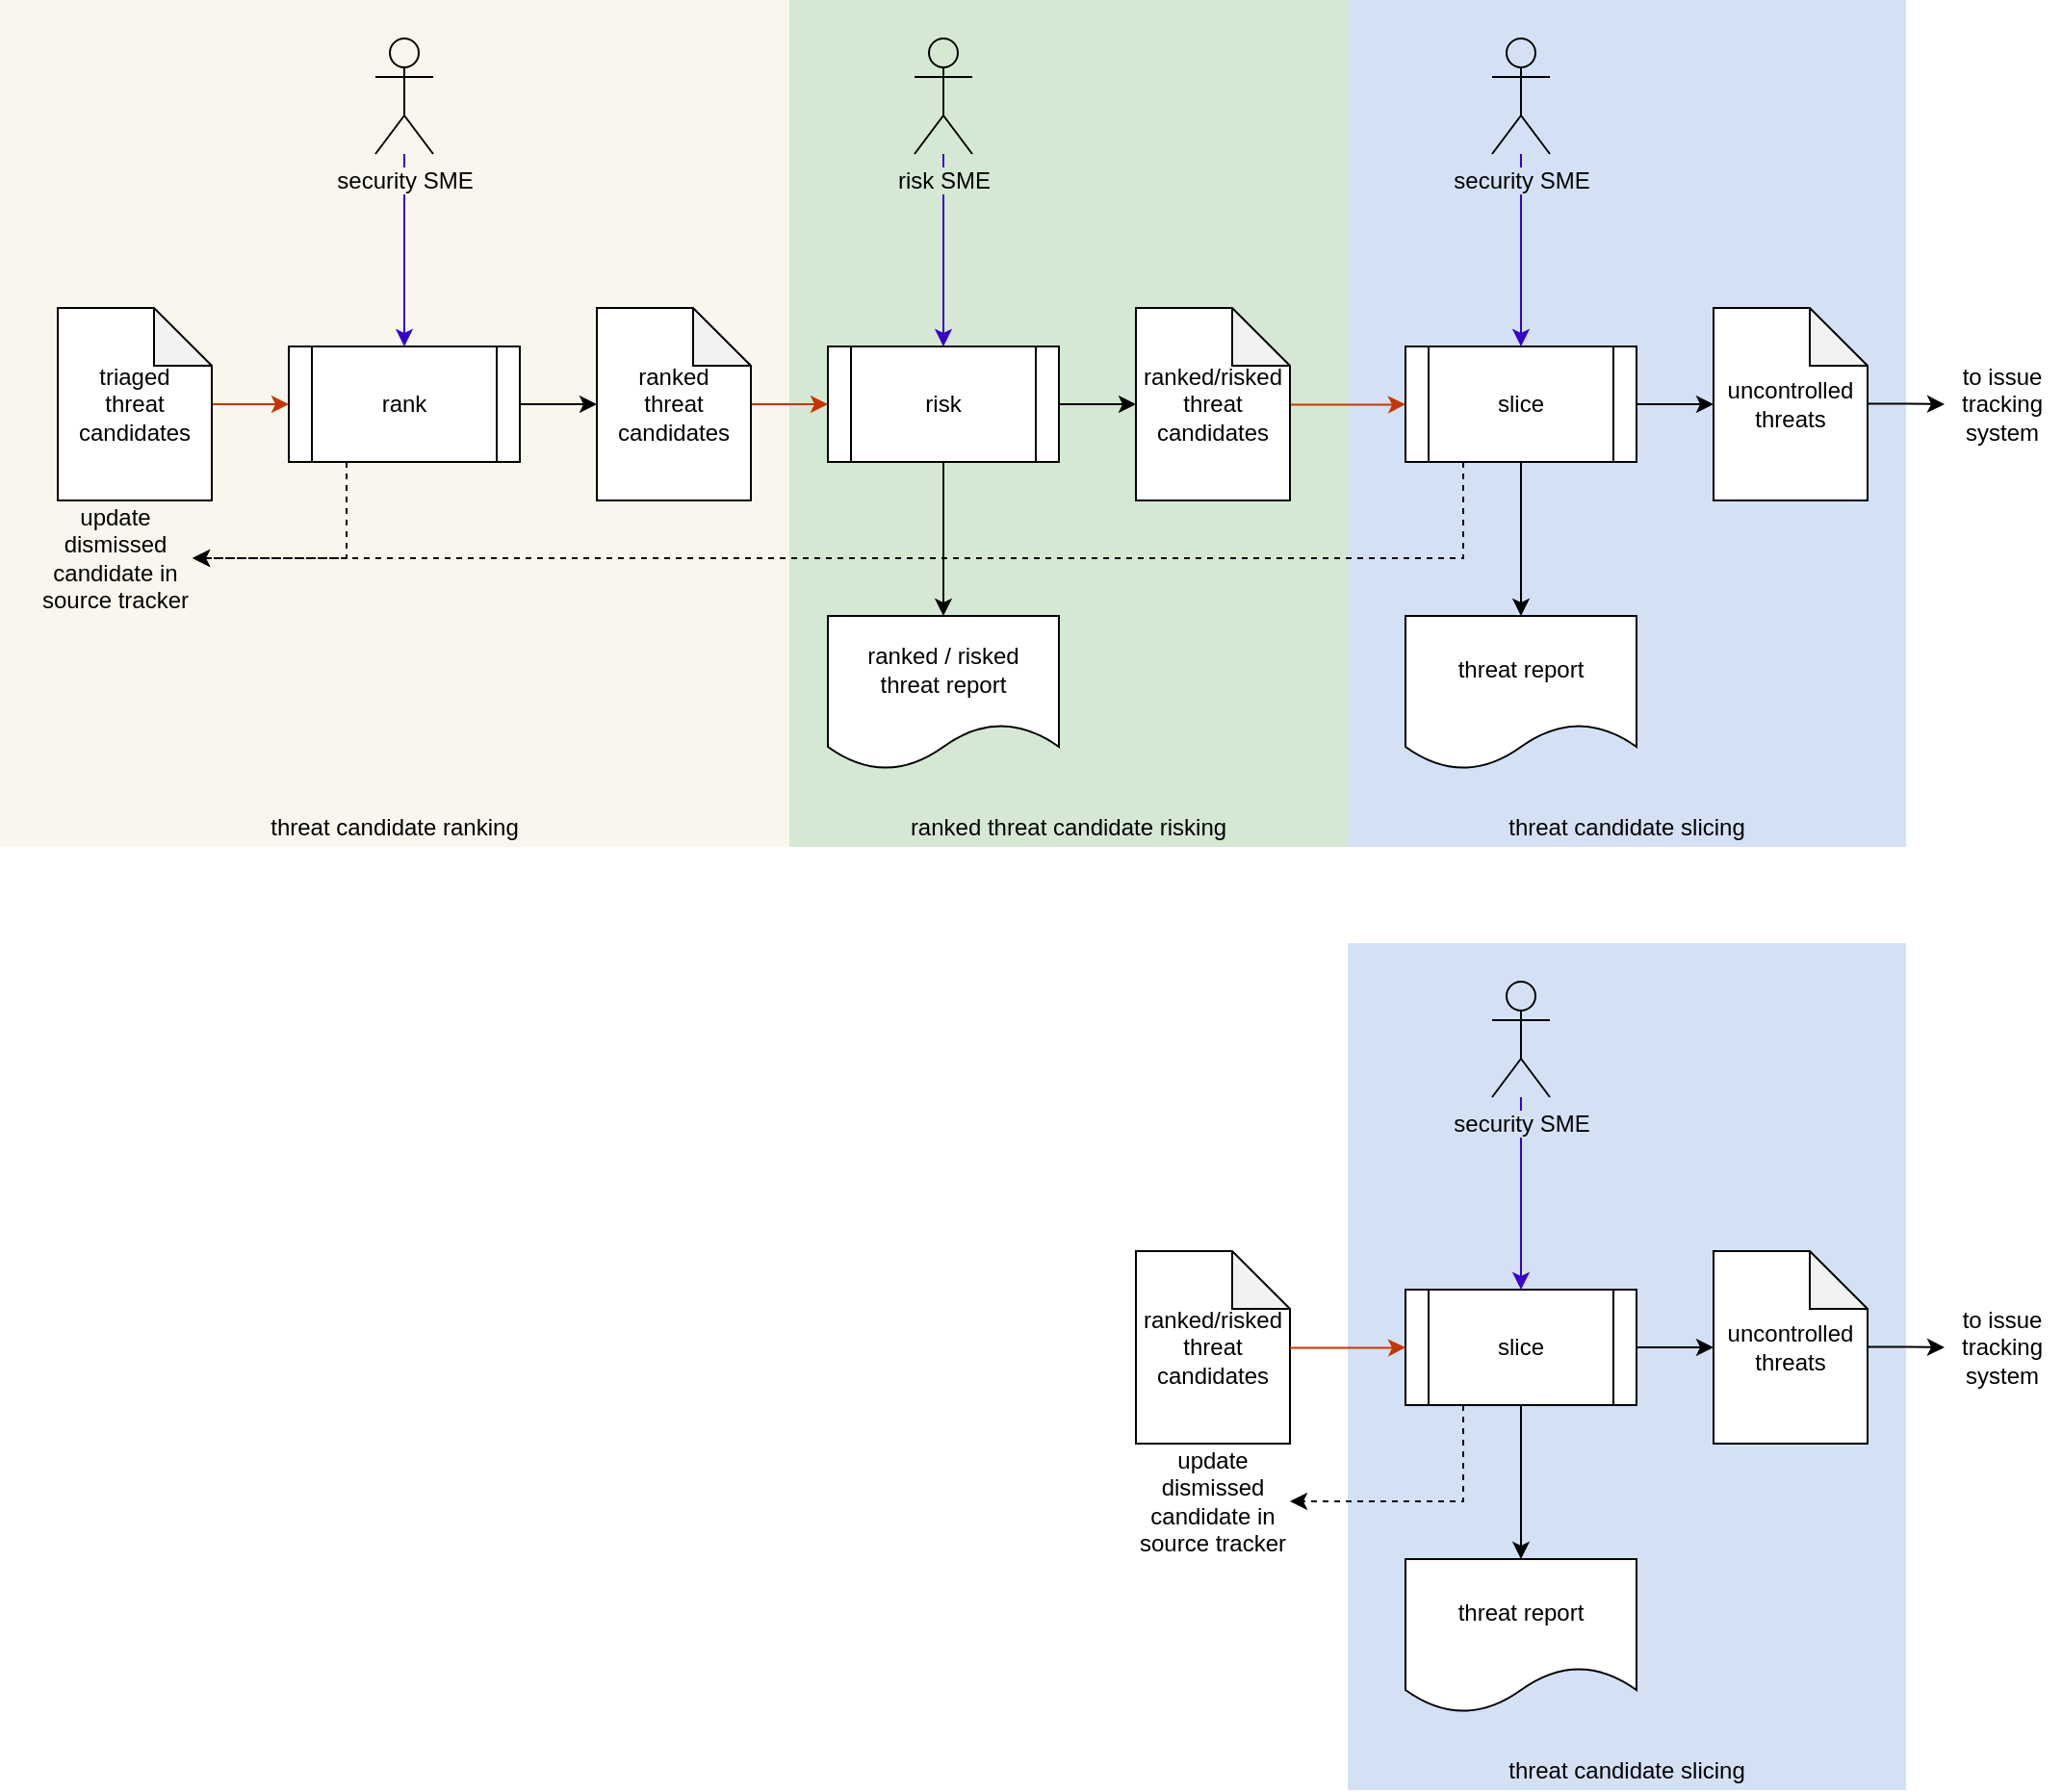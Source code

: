 <mxfile version="14.5.1" type="device"><diagram id="E2ULkJl6go0xUk4_vNiQ" name="Page-1"><mxGraphModel dx="1106" dy="997" grid="1" gridSize="10" guides="1" tooltips="1" connect="1" arrows="1" fold="1" page="1" pageScale="1" pageWidth="1100" pageHeight="850" math="0" shadow="0"><root><mxCell id="0"/><mxCell id="1" parent="0"/><mxCell id="8uq7GXW5YBX9-7IQgmGA-5" value="" style="rounded=0;whiteSpace=wrap;html=1;strokeColor=none;fillColor=#D5E8D4;" parent="1" vertex="1"><mxGeometry x="430" y="170" width="290" height="440" as="geometry"/></mxCell><mxCell id="8uq7GXW5YBX9-7IQgmGA-1" value="" style="rounded=0;whiteSpace=wrap;html=1;fillColor=#f9f7ed;strokeColor=none;" parent="1" vertex="1"><mxGeometry x="20" y="170" width="410" height="440" as="geometry"/></mxCell><mxCell id="8uq7GXW5YBX9-7IQgmGA-2" value="" style="rounded=0;whiteSpace=wrap;html=1;strokeColor=none;fillColor=#D4E1F5;" parent="1" vertex="1"><mxGeometry x="720" y="170" width="290" height="440" as="geometry"/></mxCell><mxCell id="dVI2af31pcQ90B9hYlYl-1" style="edgeStyle=orthogonalEdgeStyle;rounded=0;orthogonalLoop=1;jettySize=auto;html=1;strokeWidth=1;dashed=1;exitX=0.25;exitY=1;exitDx=0;exitDy=0;entryX=1;entryY=0.5;entryDx=0;entryDy=0;" parent="1" source="XKbH0hADGiryWMfeD4Mq-4" target="8uq7GXW5YBX9-7IQgmGA-3" edge="1"><mxGeometry relative="1" as="geometry"><Array as="points"><mxPoint x="200" y="460"/></Array><mxPoint x="140" y="600" as="targetPoint"/></mxGeometry></mxCell><mxCell id="XKbH0hADGiryWMfeD4Mq-2" value="ranked / risked&lt;br&gt;threat report" style="shape=document;whiteSpace=wrap;html=1;boundedLbl=1;" parent="1" vertex="1"><mxGeometry x="450" y="490" width="120" height="80" as="geometry"/></mxCell><mxCell id="XKbH0hADGiryWMfeD4Mq-29" style="edgeStyle=orthogonalEdgeStyle;rounded=0;orthogonalLoop=1;jettySize=auto;html=1;entryX=0;entryY=0.5;entryDx=0;entryDy=0;entryPerimeter=0;" parent="1" source="XKbH0hADGiryWMfeD4Mq-4" target="XKbH0hADGiryWMfeD4Mq-14" edge="1"><mxGeometry relative="1" as="geometry"/></mxCell><mxCell id="XKbH0hADGiryWMfeD4Mq-53" style="edgeStyle=orthogonalEdgeStyle;rounded=0;orthogonalLoop=1;jettySize=auto;html=1;exitX=0.5;exitY=1;exitDx=0;exitDy=0;" parent="1" source="XKbH0hADGiryWMfeD4Mq-15" target="XKbH0hADGiryWMfeD4Mq-2" edge="1"><mxGeometry relative="1" as="geometry"/></mxCell><mxCell id="XKbH0hADGiryWMfeD4Mq-4" value="rank" style="shape=process;whiteSpace=wrap;html=1;backgroundOutline=1;" parent="1" vertex="1"><mxGeometry x="170" y="350" width="120" height="60" as="geometry"/></mxCell><mxCell id="XKbH0hADGiryWMfeD4Mq-38" style="edgeStyle=orthogonalEdgeStyle;rounded=0;orthogonalLoop=1;jettySize=auto;html=1;entryX=0.5;entryY=0;entryDx=0;entryDy=0;fillColor=#6a00ff;strokeColor=#3700CC;" parent="1" source="XKbH0hADGiryWMfeD4Mq-6" target="XKbH0hADGiryWMfeD4Mq-15" edge="1"><mxGeometry relative="1" as="geometry"/></mxCell><mxCell id="XKbH0hADGiryWMfeD4Mq-6" value="&lt;span style=&quot;background-color: rgb(213 , 232 , 212)&quot;&gt;risk SME&lt;/span&gt;" style="shape=umlActor;verticalLabelPosition=bottom;labelBackgroundColor=#ffffff;verticalAlign=top;html=1;outlineConnect=0;fillColor=#D5E8D4;" parent="1" vertex="1"><mxGeometry x="495" y="190" width="30" height="60" as="geometry"/></mxCell><mxCell id="XKbH0hADGiryWMfeD4Mq-28" style="edgeStyle=orthogonalEdgeStyle;rounded=0;orthogonalLoop=1;jettySize=auto;html=1;entryX=0;entryY=0.5;entryDx=0;entryDy=0;fillColor=#fa6800;strokeColor=#C73500;" parent="1" source="XKbH0hADGiryWMfeD4Mq-12" target="XKbH0hADGiryWMfeD4Mq-4" edge="1"><mxGeometry relative="1" as="geometry"/></mxCell><mxCell id="XKbH0hADGiryWMfeD4Mq-12" value="triaged&lt;br&gt;threat candidates" style="shape=note;whiteSpace=wrap;html=1;backgroundOutline=1;darkOpacity=0.05;" parent="1" vertex="1"><mxGeometry x="50" y="330" width="80" height="100" as="geometry"/></mxCell><mxCell id="XKbH0hADGiryWMfeD4Mq-30" style="edgeStyle=orthogonalEdgeStyle;rounded=0;orthogonalLoop=1;jettySize=auto;html=1;entryX=0;entryY=0.5;entryDx=0;entryDy=0;fillColor=#fa6800;strokeColor=#C73500;" parent="1" source="XKbH0hADGiryWMfeD4Mq-14" target="XKbH0hADGiryWMfeD4Mq-15" edge="1"><mxGeometry relative="1" as="geometry"/></mxCell><mxCell id="XKbH0hADGiryWMfeD4Mq-14" value="ranked&lt;br&gt;threat candidates" style="shape=note;whiteSpace=wrap;html=1;backgroundOutline=1;darkOpacity=0.05;" parent="1" vertex="1"><mxGeometry x="330" y="330" width="80" height="100" as="geometry"/></mxCell><mxCell id="XKbH0hADGiryWMfeD4Mq-33" value="" style="edgeStyle=orthogonalEdgeStyle;rounded=0;orthogonalLoop=1;jettySize=auto;html=1;" parent="1" source="XKbH0hADGiryWMfeD4Mq-15" target="XKbH0hADGiryWMfeD4Mq-16" edge="1"><mxGeometry relative="1" as="geometry"/></mxCell><mxCell id="XKbH0hADGiryWMfeD4Mq-15" value="risk" style="shape=process;whiteSpace=wrap;html=1;backgroundOutline=1;" parent="1" vertex="1"><mxGeometry x="450" y="350" width="120" height="60" as="geometry"/></mxCell><mxCell id="XKbH0hADGiryWMfeD4Mq-34" style="edgeStyle=orthogonalEdgeStyle;rounded=0;orthogonalLoop=1;jettySize=auto;html=1;entryX=0;entryY=0.5;entryDx=0;entryDy=0;fillColor=#fa6800;strokeColor=#C73500;exitX=1;exitY=0.503;exitDx=0;exitDy=0;exitPerimeter=0;" parent="1" source="XKbH0hADGiryWMfeD4Mq-16" target="XKbH0hADGiryWMfeD4Mq-19" edge="1"><mxGeometry relative="1" as="geometry"><Array as="points"><mxPoint x="740" y="380"/><mxPoint x="740" y="380"/></Array></mxGeometry></mxCell><mxCell id="XKbH0hADGiryWMfeD4Mq-16" value="ranked/risked&lt;br&gt;threat candidates" style="shape=note;whiteSpace=wrap;html=1;backgroundOutline=1;darkOpacity=0.05;" parent="1" vertex="1"><mxGeometry x="610" y="330" width="80" height="100" as="geometry"/></mxCell><mxCell id="XKbH0hADGiryWMfeD4Mq-36" style="edgeStyle=orthogonalEdgeStyle;rounded=0;orthogonalLoop=1;jettySize=auto;html=1;entryX=0;entryY=0.5;entryDx=0;entryDy=0;entryPerimeter=0;" parent="1" source="XKbH0hADGiryWMfeD4Mq-19" target="XKbH0hADGiryWMfeD4Mq-20" edge="1"><mxGeometry relative="1" as="geometry"><mxPoint x="910" y="380" as="targetPoint"/></mxGeometry></mxCell><mxCell id="XKbH0hADGiryWMfeD4Mq-37" style="edgeStyle=orthogonalEdgeStyle;rounded=0;orthogonalLoop=1;jettySize=auto;html=1;entryX=0.5;entryY=0;entryDx=0;entryDy=0;" parent="1" source="XKbH0hADGiryWMfeD4Mq-19" target="XKbH0hADGiryWMfeD4Mq-21" edge="1"><mxGeometry relative="1" as="geometry"/></mxCell><mxCell id="XKbH0hADGiryWMfeD4Mq-19" value="slice" style="shape=process;whiteSpace=wrap;html=1;backgroundOutline=1;" parent="1" vertex="1"><mxGeometry x="750" y="350" width="120" height="60" as="geometry"/></mxCell><mxCell id="XKbH0hADGiryWMfeD4Mq-56" style="edgeStyle=orthogonalEdgeStyle;rounded=0;orthogonalLoop=1;jettySize=auto;html=1;entryX=0;entryY=0.5;entryDx=0;entryDy=0;exitX=0.998;exitY=0.498;exitDx=0;exitDy=0;exitPerimeter=0;" parent="1" source="XKbH0hADGiryWMfeD4Mq-20" target="XKbH0hADGiryWMfeD4Mq-55" edge="1"><mxGeometry relative="1" as="geometry"><mxPoint x="990" y="380" as="sourcePoint"/><mxPoint x="1020" y="380" as="targetPoint"/></mxGeometry></mxCell><mxCell id="XKbH0hADGiryWMfeD4Mq-20" value="uncontrolled threats" style="shape=note;whiteSpace=wrap;html=1;backgroundOutline=1;darkOpacity=0.05;" parent="1" vertex="1"><mxGeometry x="910" y="330" width="80" height="100" as="geometry"/></mxCell><mxCell id="XKbH0hADGiryWMfeD4Mq-21" value="threat report" style="shape=document;whiteSpace=wrap;html=1;boundedLbl=1;" parent="1" vertex="1"><mxGeometry x="750" y="490" width="120" height="80" as="geometry"/></mxCell><mxCell id="XKbH0hADGiryWMfeD4Mq-47" style="edgeStyle=orthogonalEdgeStyle;rounded=0;orthogonalLoop=1;jettySize=auto;html=1;entryX=0.5;entryY=0;entryDx=0;entryDy=0;fillColor=#6a00ff;strokeColor=#3700CC;" parent="1" source="XKbH0hADGiryWMfeD4Mq-44" target="XKbH0hADGiryWMfeD4Mq-4" edge="1"><mxGeometry relative="1" as="geometry"/></mxCell><mxCell id="XKbH0hADGiryWMfeD4Mq-44" value="&lt;span style=&quot;background-color: rgb(249 , 247 , 237)&quot;&gt;security SME&lt;/span&gt;" style="shape=umlActor;verticalLabelPosition=bottom;labelBackgroundColor=#ffffff;verticalAlign=top;html=1;outlineConnect=0;fillColor=#F9F7ED;" parent="1" vertex="1"><mxGeometry x="215" y="190" width="30" height="60" as="geometry"/></mxCell><mxCell id="XKbH0hADGiryWMfeD4Mq-55" value="to issue tracking system" style="text;html=1;strokeColor=none;fillColor=none;align=center;verticalAlign=middle;whiteSpace=wrap;rounded=0;" parent="1" vertex="1"><mxGeometry x="1030" y="355" width="60" height="50" as="geometry"/></mxCell><mxCell id="XKbH0hADGiryWMfeD4Mq-60" style="edgeStyle=orthogonalEdgeStyle;rounded=0;orthogonalLoop=1;jettySize=auto;html=1;entryX=0.5;entryY=0;entryDx=0;entryDy=0;fillColor=#6a00ff;strokeColor=#3700CC;" parent="1" source="XKbH0hADGiryWMfeD4Mq-59" target="XKbH0hADGiryWMfeD4Mq-19" edge="1"><mxGeometry relative="1" as="geometry"/></mxCell><mxCell id="XKbH0hADGiryWMfeD4Mq-59" value="&lt;span style=&quot;background-color: rgb(212 , 225 , 245)&quot;&gt;security SME&lt;/span&gt;" style="shape=umlActor;verticalLabelPosition=bottom;labelBackgroundColor=#ffffff;verticalAlign=top;html=1;outlineConnect=0;fillColor=#D4E1F5;" parent="1" vertex="1"><mxGeometry x="795" y="190" width="30" height="60" as="geometry"/></mxCell><mxCell id="8uq7GXW5YBX9-7IQgmGA-3" value="update dismissed candidate in source tracker" style="text;html=1;strokeColor=none;fillColor=none;align=center;verticalAlign=middle;whiteSpace=wrap;rounded=0;" parent="1" vertex="1"><mxGeometry x="40" y="430" width="80" height="60" as="geometry"/></mxCell><mxCell id="8uq7GXW5YBX9-7IQgmGA-4" style="edgeStyle=orthogonalEdgeStyle;rounded=0;orthogonalLoop=1;jettySize=auto;html=1;exitX=0.25;exitY=1;exitDx=0;exitDy=0;strokeWidth=1;dashed=1;entryX=1;entryY=0.5;entryDx=0;entryDy=0;" parent="1" source="XKbH0hADGiryWMfeD4Mq-19" target="8uq7GXW5YBX9-7IQgmGA-3" edge="1"><mxGeometry relative="1" as="geometry"><Array as="points"><mxPoint x="780" y="460"/></Array><mxPoint x="760" y="560" as="sourcePoint"/><mxPoint x="140" y="600" as="targetPoint"/></mxGeometry></mxCell><mxCell id="8uq7GXW5YBX9-7IQgmGA-6" value="threat candidate slicing" style="text;html=1;strokeColor=none;fillColor=none;align=center;verticalAlign=middle;whiteSpace=wrap;rounded=0;" parent="1" vertex="1"><mxGeometry x="720" y="590" width="290" height="20" as="geometry"/></mxCell><mxCell id="8uq7GXW5YBX9-7IQgmGA-7" value="ranked threat candidate risking" style="text;html=1;strokeColor=none;fillColor=none;align=center;verticalAlign=middle;whiteSpace=wrap;rounded=0;" parent="1" vertex="1"><mxGeometry x="430" y="590" width="290" height="20" as="geometry"/></mxCell><mxCell id="8uq7GXW5YBX9-7IQgmGA-8" value="threat candidate ranking" style="text;html=1;strokeColor=none;fillColor=none;align=center;verticalAlign=middle;whiteSpace=wrap;rounded=0;" parent="1" vertex="1"><mxGeometry x="20" y="590" width="410" height="20" as="geometry"/></mxCell><mxCell id="Q2DW9MgGIaBoFFYuyL6v-1" value="" style="rounded=0;whiteSpace=wrap;html=1;strokeColor=none;fillColor=#D4E1F5;" vertex="1" parent="1"><mxGeometry x="720" y="660" width="290" height="440" as="geometry"/></mxCell><mxCell id="Q2DW9MgGIaBoFFYuyL6v-2" style="edgeStyle=orthogonalEdgeStyle;rounded=0;orthogonalLoop=1;jettySize=auto;html=1;entryX=0;entryY=0.5;entryDx=0;entryDy=0;entryPerimeter=0;" edge="1" source="Q2DW9MgGIaBoFFYuyL6v-4" target="Q2DW9MgGIaBoFFYuyL6v-6" parent="1"><mxGeometry relative="1" as="geometry"><mxPoint x="910" y="870" as="targetPoint"/></mxGeometry></mxCell><mxCell id="Q2DW9MgGIaBoFFYuyL6v-3" style="edgeStyle=orthogonalEdgeStyle;rounded=0;orthogonalLoop=1;jettySize=auto;html=1;entryX=0.5;entryY=0;entryDx=0;entryDy=0;" edge="1" source="Q2DW9MgGIaBoFFYuyL6v-4" target="Q2DW9MgGIaBoFFYuyL6v-7" parent="1"><mxGeometry relative="1" as="geometry"/></mxCell><mxCell id="Q2DW9MgGIaBoFFYuyL6v-4" value="slice" style="shape=process;whiteSpace=wrap;html=1;backgroundOutline=1;" vertex="1" parent="1"><mxGeometry x="750" y="840" width="120" height="60" as="geometry"/></mxCell><mxCell id="Q2DW9MgGIaBoFFYuyL6v-5" style="edgeStyle=orthogonalEdgeStyle;rounded=0;orthogonalLoop=1;jettySize=auto;html=1;entryX=0;entryY=0.5;entryDx=0;entryDy=0;exitX=0.998;exitY=0.498;exitDx=0;exitDy=0;exitPerimeter=0;" edge="1" source="Q2DW9MgGIaBoFFYuyL6v-6" target="Q2DW9MgGIaBoFFYuyL6v-8" parent="1"><mxGeometry relative="1" as="geometry"><mxPoint x="990" y="870" as="sourcePoint"/><mxPoint x="1020" y="870" as="targetPoint"/></mxGeometry></mxCell><mxCell id="Q2DW9MgGIaBoFFYuyL6v-6" value="uncontrolled threats" style="shape=note;whiteSpace=wrap;html=1;backgroundOutline=1;darkOpacity=0.05;" vertex="1" parent="1"><mxGeometry x="910" y="820" width="80" height="100" as="geometry"/></mxCell><mxCell id="Q2DW9MgGIaBoFFYuyL6v-7" value="threat report" style="shape=document;whiteSpace=wrap;html=1;boundedLbl=1;" vertex="1" parent="1"><mxGeometry x="750" y="980" width="120" height="80" as="geometry"/></mxCell><mxCell id="Q2DW9MgGIaBoFFYuyL6v-8" value="to issue tracking system" style="text;html=1;strokeColor=none;fillColor=none;align=center;verticalAlign=middle;whiteSpace=wrap;rounded=0;" vertex="1" parent="1"><mxGeometry x="1030" y="845" width="60" height="50" as="geometry"/></mxCell><mxCell id="Q2DW9MgGIaBoFFYuyL6v-9" style="edgeStyle=orthogonalEdgeStyle;rounded=0;orthogonalLoop=1;jettySize=auto;html=1;entryX=0.5;entryY=0;entryDx=0;entryDy=0;fillColor=#6a00ff;strokeColor=#3700CC;" edge="1" source="Q2DW9MgGIaBoFFYuyL6v-10" target="Q2DW9MgGIaBoFFYuyL6v-4" parent="1"><mxGeometry relative="1" as="geometry"/></mxCell><mxCell id="Q2DW9MgGIaBoFFYuyL6v-10" value="&lt;span style=&quot;background-color: rgb(212 , 225 , 245)&quot;&gt;security SME&lt;/span&gt;" style="shape=umlActor;verticalLabelPosition=bottom;labelBackgroundColor=#ffffff;verticalAlign=top;html=1;outlineConnect=0;fillColor=#D4E1F5;" vertex="1" parent="1"><mxGeometry x="795" y="680" width="30" height="60" as="geometry"/></mxCell><mxCell id="Q2DW9MgGIaBoFFYuyL6v-11" value="threat candidate slicing" style="text;html=1;strokeColor=none;fillColor=none;align=center;verticalAlign=middle;whiteSpace=wrap;rounded=0;" vertex="1" parent="1"><mxGeometry x="720" y="1080" width="290" height="20" as="geometry"/></mxCell><mxCell id="Q2DW9MgGIaBoFFYuyL6v-12" value="update dismissed candidate in source tracker" style="text;html=1;strokeColor=none;fillColor=none;align=center;verticalAlign=middle;whiteSpace=wrap;rounded=0;" vertex="1" parent="1"><mxGeometry x="610" y="920" width="80" height="60" as="geometry"/></mxCell><mxCell id="Q2DW9MgGIaBoFFYuyL6v-13" style="edgeStyle=orthogonalEdgeStyle;rounded=0;orthogonalLoop=1;jettySize=auto;html=1;exitX=0.25;exitY=1;exitDx=0;exitDy=0;strokeWidth=1;dashed=1;entryX=1;entryY=0.5;entryDx=0;entryDy=0;" edge="1" source="Q2DW9MgGIaBoFFYuyL6v-4" target="Q2DW9MgGIaBoFFYuyL6v-12" parent="1"><mxGeometry relative="1" as="geometry"><Array as="points"><mxPoint x="780" y="950"/></Array><mxPoint x="760" y="1050" as="sourcePoint"/><mxPoint x="140" y="1090" as="targetPoint"/></mxGeometry></mxCell><mxCell id="Q2DW9MgGIaBoFFYuyL6v-14" value="ranked/risked&lt;br&gt;threat candidates" style="shape=note;whiteSpace=wrap;html=1;backgroundOutline=1;darkOpacity=0.05;" vertex="1" parent="1"><mxGeometry x="610" y="820" width="80" height="100" as="geometry"/></mxCell><mxCell id="Q2DW9MgGIaBoFFYuyL6v-15" style="edgeStyle=orthogonalEdgeStyle;rounded=0;orthogonalLoop=1;jettySize=auto;html=1;fillColor=#fa6800;strokeColor=#C73500;exitX=1;exitY=0.503;exitDx=0;exitDy=0;exitPerimeter=0;" edge="1" source="Q2DW9MgGIaBoFFYuyL6v-14" parent="1"><mxGeometry relative="1" as="geometry"><Array as="points"><mxPoint x="740" y="870"/><mxPoint x="740" y="870"/></Array><mxPoint x="750" y="870" as="targetPoint"/></mxGeometry></mxCell></root></mxGraphModel></diagram></mxfile>